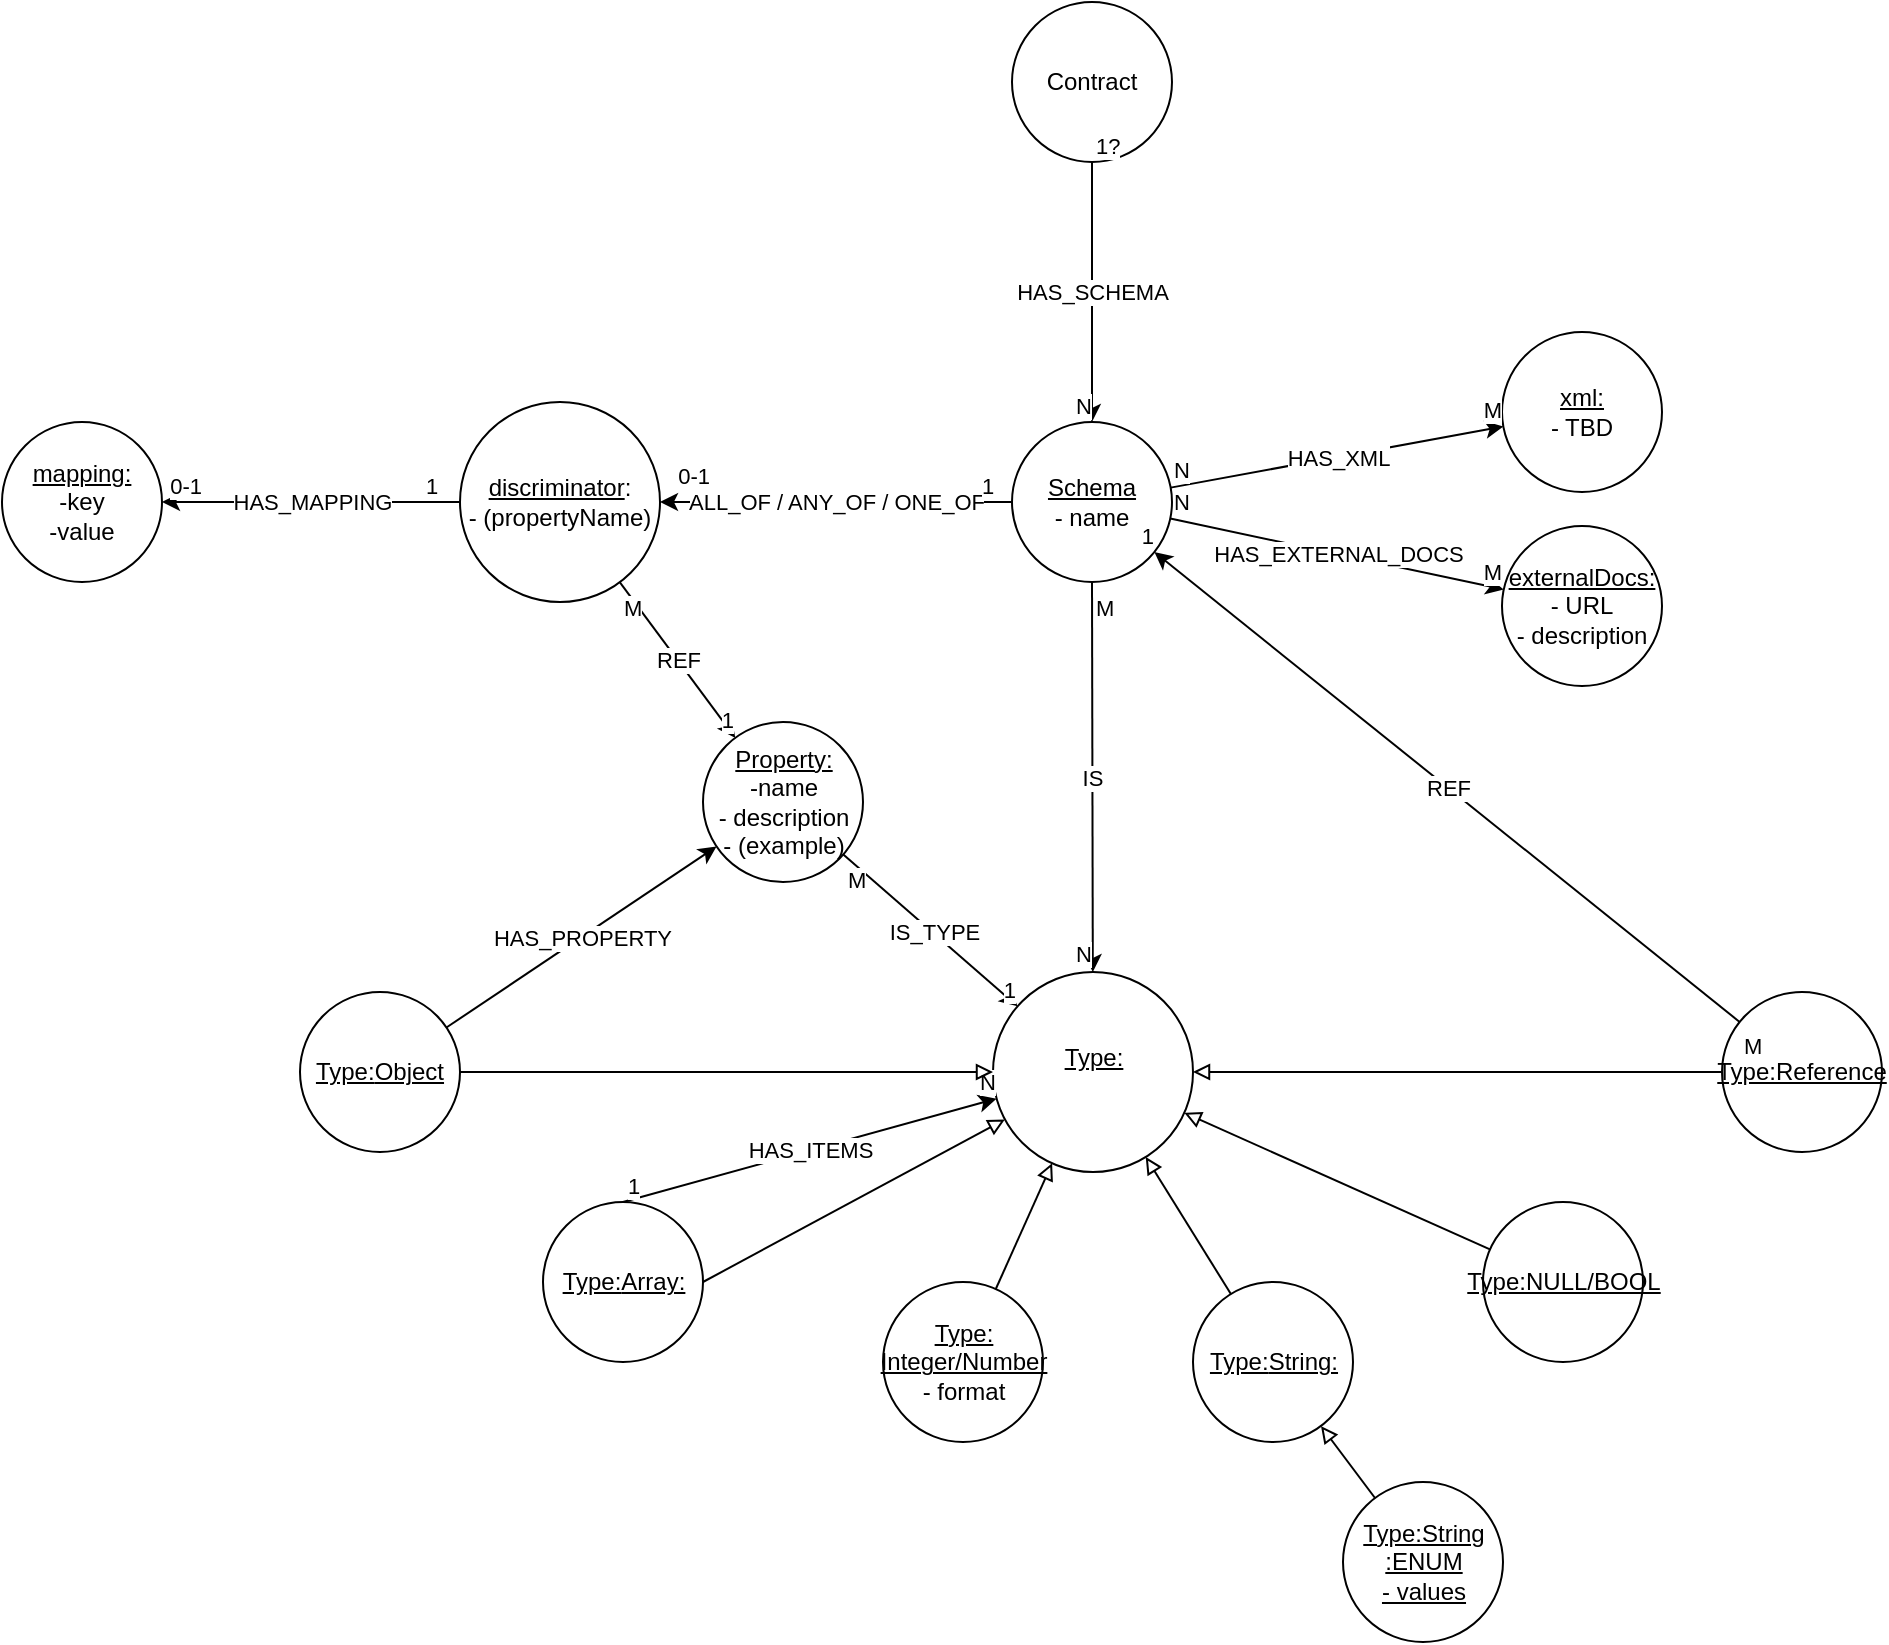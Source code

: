<mxfile version="21.6.6" type="device">
  <diagram name="Page-1" id="RQzIyzp8Y1V32AGrG90v">
    <mxGraphModel dx="1434" dy="803" grid="1" gridSize="10" guides="1" tooltips="1" connect="1" arrows="1" fold="1" page="1" pageScale="1" pageWidth="850" pageHeight="1100" math="0" shadow="0">
      <root>
        <mxCell id="0" />
        <mxCell id="1" parent="0" />
        <mxCell id="1fuxCIHO98j854imEB3C-1" value="Contract" style="ellipse;whiteSpace=wrap;html=1;aspect=fixed;" parent="1" vertex="1">
          <mxGeometry x="515" y="280" width="80" height="80" as="geometry" />
        </mxCell>
        <mxCell id="1fuxCIHO98j854imEB3C-2" value="&lt;div&gt;&lt;u&gt;Schema&lt;/u&gt;&lt;/div&gt;&lt;div&gt;- name&lt;/div&gt;" style="ellipse;whiteSpace=wrap;html=1;aspect=fixed;" parent="1" vertex="1">
          <mxGeometry x="515" y="490" width="80" height="80" as="geometry" />
        </mxCell>
        <mxCell id="1fuxCIHO98j854imEB3C-3" value="" style="endArrow=classic;html=1;rounded=0;" parent="1" source="1fuxCIHO98j854imEB3C-1" target="1fuxCIHO98j854imEB3C-2" edge="1">
          <mxGeometry relative="1" as="geometry">
            <mxPoint x="340" y="500" as="sourcePoint" />
            <mxPoint x="500" y="500" as="targetPoint" />
          </mxGeometry>
        </mxCell>
        <mxCell id="1fuxCIHO98j854imEB3C-4" value="HAS_SCHEMA" style="edgeLabel;resizable=0;html=1;align=center;verticalAlign=middle;" parent="1fuxCIHO98j854imEB3C-3" connectable="0" vertex="1">
          <mxGeometry relative="1" as="geometry" />
        </mxCell>
        <mxCell id="1fuxCIHO98j854imEB3C-5" value="&lt;div&gt;1?&lt;/div&gt;" style="edgeLabel;resizable=0;html=1;align=left;verticalAlign=bottom;" parent="1fuxCIHO98j854imEB3C-3" connectable="0" vertex="1">
          <mxGeometry x="-1" relative="1" as="geometry" />
        </mxCell>
        <mxCell id="1fuxCIHO98j854imEB3C-6" value="N" style="edgeLabel;resizable=0;html=1;align=right;verticalAlign=bottom;" parent="1fuxCIHO98j854imEB3C-3" connectable="0" vertex="1">
          <mxGeometry x="1" relative="1" as="geometry" />
        </mxCell>
        <mxCell id="1fuxCIHO98j854imEB3C-7" value="&lt;u&gt;Type:&lt;/u&gt;&lt;div&gt;&lt;br&gt;&lt;/div&gt;" style="ellipse;whiteSpace=wrap;html=1;aspect=fixed;" parent="1" vertex="1">
          <mxGeometry x="505.5" y="765" width="100" height="100" as="geometry" />
        </mxCell>
        <mxCell id="1fuxCIHO98j854imEB3C-8" value="" style="endArrow=classic;html=1;rounded=0;" parent="1" source="1fuxCIHO98j854imEB3C-2" target="1fuxCIHO98j854imEB3C-7" edge="1">
          <mxGeometry relative="1" as="geometry">
            <mxPoint x="340" y="620" as="sourcePoint" />
            <mxPoint x="500" y="620" as="targetPoint" />
          </mxGeometry>
        </mxCell>
        <mxCell id="1fuxCIHO98j854imEB3C-9" value="IS" style="edgeLabel;resizable=0;html=1;align=center;verticalAlign=middle;" parent="1fuxCIHO98j854imEB3C-8" connectable="0" vertex="1">
          <mxGeometry relative="1" as="geometry" />
        </mxCell>
        <mxCell id="1fuxCIHO98j854imEB3C-10" value="M" style="edgeLabel;resizable=0;html=1;align=left;verticalAlign=bottom;" parent="1fuxCIHO98j854imEB3C-8" connectable="0" vertex="1">
          <mxGeometry x="-1" relative="1" as="geometry">
            <mxPoint y="21" as="offset" />
          </mxGeometry>
        </mxCell>
        <mxCell id="1fuxCIHO98j854imEB3C-11" value="N" style="edgeLabel;resizable=0;html=1;align=right;verticalAlign=bottom;" parent="1fuxCIHO98j854imEB3C-8" connectable="0" vertex="1">
          <mxGeometry x="1" relative="1" as="geometry" />
        </mxCell>
        <mxCell id="1fuxCIHO98j854imEB3C-18" value="&lt;div&gt;&lt;u&gt;Type:&lt;/u&gt;&lt;u&gt;NULL/BOOL&lt;/u&gt;&lt;/div&gt;" style="ellipse;whiteSpace=wrap;html=1;aspect=fixed;" parent="1" vertex="1">
          <mxGeometry x="750.5" y="880" width="80" height="80" as="geometry" />
        </mxCell>
        <mxCell id="1fuxCIHO98j854imEB3C-19" value="&lt;div&gt;&lt;u&gt;Type:&lt;/u&gt;&lt;u&gt;String:&lt;/u&gt;&lt;/div&gt;" style="ellipse;whiteSpace=wrap;html=1;aspect=fixed;" parent="1" vertex="1">
          <mxGeometry x="605.5" y="920" width="80" height="80" as="geometry" />
        </mxCell>
        <mxCell id="1fuxCIHO98j854imEB3C-20" value="&lt;div&gt;&lt;u&gt;Type:&lt;/u&gt;&lt;u&gt;Array:&lt;/u&gt;&lt;/div&gt;" style="ellipse;whiteSpace=wrap;html=1;aspect=fixed;" parent="1" vertex="1">
          <mxGeometry x="280.5" y="880" width="80" height="80" as="geometry" />
        </mxCell>
        <mxCell id="1fuxCIHO98j854imEB3C-21" value="&lt;u&gt;Type:&lt;/u&gt;&lt;u&gt;Object&lt;/u&gt;" style="ellipse;whiteSpace=wrap;html=1;aspect=fixed;" parent="1" vertex="1">
          <mxGeometry x="159" y="775" width="80" height="80" as="geometry" />
        </mxCell>
        <mxCell id="1fuxCIHO98j854imEB3C-22" value="" style="endArrow=classic;html=1;rounded=0;" parent="1" source="1fuxCIHO98j854imEB3C-21" target="ErdUpAK7wFsUqvgxIbg0-1" edge="1">
          <mxGeometry relative="1" as="geometry">
            <mxPoint x="565.5" y="660" as="sourcePoint" />
            <mxPoint x="565.5" y="750" as="targetPoint" />
          </mxGeometry>
        </mxCell>
        <mxCell id="1fuxCIHO98j854imEB3C-23" value="&lt;div&gt;HAS_PROPERTY&lt;/div&gt;" style="edgeLabel;resizable=0;html=1;align=center;verticalAlign=middle;" parent="1fuxCIHO98j854imEB3C-22" connectable="0" vertex="1">
          <mxGeometry relative="1" as="geometry" />
        </mxCell>
        <mxCell id="1fuxCIHO98j854imEB3C-26" value="" style="endArrow=classic;html=1;rounded=0;exitX=0.5;exitY=0;exitDx=0;exitDy=0;" parent="1" source="1fuxCIHO98j854imEB3C-20" target="1fuxCIHO98j854imEB3C-7" edge="1">
          <mxGeometry relative="1" as="geometry">
            <mxPoint x="340.5" y="700" as="sourcePoint" />
            <mxPoint x="500.5" y="700" as="targetPoint" />
          </mxGeometry>
        </mxCell>
        <mxCell id="1fuxCIHO98j854imEB3C-27" value="HAS_ITEMS" style="edgeLabel;resizable=0;html=1;align=center;verticalAlign=middle;" parent="1fuxCIHO98j854imEB3C-26" connectable="0" vertex="1">
          <mxGeometry relative="1" as="geometry" />
        </mxCell>
        <mxCell id="1fuxCIHO98j854imEB3C-28" value="1" style="edgeLabel;resizable=0;html=1;align=left;verticalAlign=bottom;" parent="1fuxCIHO98j854imEB3C-26" connectable="0" vertex="1">
          <mxGeometry x="-1" relative="1" as="geometry" />
        </mxCell>
        <mxCell id="1fuxCIHO98j854imEB3C-29" value="N" style="edgeLabel;resizable=0;html=1;align=right;verticalAlign=bottom;" parent="1fuxCIHO98j854imEB3C-26" connectable="0" vertex="1">
          <mxGeometry x="1" relative="1" as="geometry" />
        </mxCell>
        <mxCell id="1fuxCIHO98j854imEB3C-30" value="&lt;div&gt;&lt;u&gt;Type:&lt;/u&gt;&lt;u&gt;String&lt;br&gt;:ENUM&lt;/u&gt;&lt;/div&gt;&lt;div&gt;&lt;u&gt;- values&lt;br&gt;&lt;/u&gt;&lt;/div&gt;" style="ellipse;whiteSpace=wrap;html=1;aspect=fixed;" parent="1" vertex="1">
          <mxGeometry x="680.5" y="1020" width="80" height="80" as="geometry" />
        </mxCell>
        <mxCell id="1fuxCIHO98j854imEB3C-35" value="" style="endArrow=block;html=1;rounded=0;endFill=0;" parent="1" source="1fuxCIHO98j854imEB3C-21" target="1fuxCIHO98j854imEB3C-7" edge="1">
          <mxGeometry width="50" height="50" relative="1" as="geometry">
            <mxPoint x="400.5" y="720" as="sourcePoint" />
            <mxPoint x="450.5" y="670" as="targetPoint" />
            <Array as="points" />
          </mxGeometry>
        </mxCell>
        <mxCell id="1fuxCIHO98j854imEB3C-36" value="" style="endArrow=block;html=1;rounded=0;endFill=0;exitX=1;exitY=0.5;exitDx=0;exitDy=0;" parent="1" source="1fuxCIHO98j854imEB3C-20" target="1fuxCIHO98j854imEB3C-7" edge="1">
          <mxGeometry width="50" height="50" relative="1" as="geometry">
            <mxPoint x="400.5" y="720" as="sourcePoint" />
            <mxPoint x="450.5" y="670" as="targetPoint" />
            <Array as="points" />
          </mxGeometry>
        </mxCell>
        <mxCell id="1fuxCIHO98j854imEB3C-37" value="" style="endArrow=block;html=1;rounded=0;endFill=0;" parent="1" source="1fuxCIHO98j854imEB3C-19" target="1fuxCIHO98j854imEB3C-7" edge="1">
          <mxGeometry width="50" height="50" relative="1" as="geometry">
            <mxPoint x="400.5" y="720" as="sourcePoint" />
            <mxPoint x="450.5" y="670" as="targetPoint" />
          </mxGeometry>
        </mxCell>
        <mxCell id="1fuxCIHO98j854imEB3C-38" value="" style="endArrow=block;html=1;rounded=0;endFill=0;" parent="1" source="1fuxCIHO98j854imEB3C-18" target="1fuxCIHO98j854imEB3C-7" edge="1">
          <mxGeometry width="50" height="50" relative="1" as="geometry">
            <mxPoint x="400.5" y="720" as="sourcePoint" />
            <mxPoint x="450.5" y="670" as="targetPoint" />
          </mxGeometry>
        </mxCell>
        <mxCell id="1fuxCIHO98j854imEB3C-39" value="" style="endArrow=block;html=1;rounded=0;endFill=0;" parent="1" source="1fuxCIHO98j854imEB3C-30" target="1fuxCIHO98j854imEB3C-19" edge="1">
          <mxGeometry width="50" height="50" relative="1" as="geometry">
            <mxPoint x="400.5" y="720" as="sourcePoint" />
            <mxPoint x="450.5" y="670" as="targetPoint" />
          </mxGeometry>
        </mxCell>
        <mxCell id="1fuxCIHO98j854imEB3C-40" value="&lt;div&gt;&lt;u&gt;discriminator&lt;/u&gt;:&lt;/div&gt;&lt;div&gt;- (propertyName)&lt;/div&gt;" style="ellipse;whiteSpace=wrap;html=1;aspect=fixed;" parent="1" vertex="1">
          <mxGeometry x="239" y="480" width="100" height="100" as="geometry" />
        </mxCell>
        <mxCell id="1fuxCIHO98j854imEB3C-41" value="&lt;div&gt;&lt;u&gt;xml:&lt;br&gt;&lt;/u&gt;&lt;/div&gt;&lt;div&gt;- TBD&lt;br&gt;&lt;/div&gt;" style="ellipse;whiteSpace=wrap;html=1;aspect=fixed;" parent="1" vertex="1">
          <mxGeometry x="760" y="445" width="80" height="80" as="geometry" />
        </mxCell>
        <mxCell id="1fuxCIHO98j854imEB3C-42" value="&lt;div&gt;&lt;u&gt;externalDocs:&lt;/u&gt;&lt;/div&gt;&lt;div&gt;- URL&lt;/div&gt;&lt;div&gt;- description&lt;br&gt;&lt;/div&gt;" style="ellipse;whiteSpace=wrap;html=1;aspect=fixed;" parent="1" vertex="1">
          <mxGeometry x="760" y="542" width="80" height="80" as="geometry" />
        </mxCell>
        <mxCell id="1fuxCIHO98j854imEB3C-43" value="" style="endArrow=classic;html=1;rounded=0;" parent="1" source="1fuxCIHO98j854imEB3C-2" target="1fuxCIHO98j854imEB3C-40" edge="1">
          <mxGeometry relative="1" as="geometry">
            <mxPoint x="570" y="530" as="sourcePoint" />
            <mxPoint x="500" y="620" as="targetPoint" />
          </mxGeometry>
        </mxCell>
        <mxCell id="1fuxCIHO98j854imEB3C-44" value="ALL_OF / ANY_OF / ONE_OF" style="edgeLabel;resizable=0;html=1;align=center;verticalAlign=middle;" parent="1fuxCIHO98j854imEB3C-43" connectable="0" vertex="1">
          <mxGeometry relative="1" as="geometry" />
        </mxCell>
        <mxCell id="1fuxCIHO98j854imEB3C-45" value="1" style="edgeLabel;resizable=0;html=1;align=left;verticalAlign=bottom;" parent="1fuxCIHO98j854imEB3C-43" connectable="0" vertex="1">
          <mxGeometry x="-1" relative="1" as="geometry">
            <mxPoint x="-17" as="offset" />
          </mxGeometry>
        </mxCell>
        <mxCell id="1fuxCIHO98j854imEB3C-46" value="0-1" style="edgeLabel;resizable=0;html=1;align=right;verticalAlign=bottom;" parent="1fuxCIHO98j854imEB3C-43" connectable="0" vertex="1">
          <mxGeometry x="1" relative="1" as="geometry">
            <mxPoint x="25" y="-5" as="offset" />
          </mxGeometry>
        </mxCell>
        <mxCell id="1fuxCIHO98j854imEB3C-47" value="" style="endArrow=classic;html=1;rounded=0;" parent="1" source="1fuxCIHO98j854imEB3C-2" target="1fuxCIHO98j854imEB3C-41" edge="1">
          <mxGeometry relative="1" as="geometry">
            <mxPoint x="340" y="620" as="sourcePoint" />
            <mxPoint x="500" y="620" as="targetPoint" />
          </mxGeometry>
        </mxCell>
        <mxCell id="1fuxCIHO98j854imEB3C-48" value="HAS_XML" style="edgeLabel;resizable=0;html=1;align=center;verticalAlign=middle;" parent="1fuxCIHO98j854imEB3C-47" connectable="0" vertex="1">
          <mxGeometry relative="1" as="geometry" />
        </mxCell>
        <mxCell id="1fuxCIHO98j854imEB3C-49" value="N" style="edgeLabel;resizable=0;html=1;align=left;verticalAlign=bottom;" parent="1fuxCIHO98j854imEB3C-47" connectable="0" vertex="1">
          <mxGeometry x="-1" relative="1" as="geometry" />
        </mxCell>
        <mxCell id="1fuxCIHO98j854imEB3C-50" value="M" style="edgeLabel;resizable=0;html=1;align=right;verticalAlign=bottom;" parent="1fuxCIHO98j854imEB3C-47" connectable="0" vertex="1">
          <mxGeometry x="1" relative="1" as="geometry" />
        </mxCell>
        <mxCell id="1fuxCIHO98j854imEB3C-52" value="" style="endArrow=classic;html=1;rounded=0;" parent="1" source="1fuxCIHO98j854imEB3C-2" target="1fuxCIHO98j854imEB3C-42" edge="1">
          <mxGeometry relative="1" as="geometry">
            <mxPoint x="340" y="620" as="sourcePoint" />
            <mxPoint x="500" y="620" as="targetPoint" />
          </mxGeometry>
        </mxCell>
        <mxCell id="1fuxCIHO98j854imEB3C-53" value="HAS_EXTERNAL_DOCS" style="edgeLabel;resizable=0;html=1;align=center;verticalAlign=middle;" parent="1fuxCIHO98j854imEB3C-52" connectable="0" vertex="1">
          <mxGeometry relative="1" as="geometry" />
        </mxCell>
        <mxCell id="1fuxCIHO98j854imEB3C-54" value="N" style="edgeLabel;resizable=0;html=1;align=left;verticalAlign=bottom;" parent="1fuxCIHO98j854imEB3C-52" connectable="0" vertex="1">
          <mxGeometry x="-1" relative="1" as="geometry" />
        </mxCell>
        <mxCell id="1fuxCIHO98j854imEB3C-55" value="M" style="edgeLabel;resizable=0;html=1;align=right;verticalAlign=bottom;" parent="1fuxCIHO98j854imEB3C-52" connectable="0" vertex="1">
          <mxGeometry x="1" relative="1" as="geometry" />
        </mxCell>
        <mxCell id="XJTGhRkwyUSGSBsS4dj7-6" value="&lt;u&gt;mapping:&lt;/u&gt;&lt;br&gt;&lt;div&gt;-key&lt;/div&gt;&lt;div&gt;-value&lt;br&gt;&lt;/div&gt;" style="ellipse;whiteSpace=wrap;html=1;aspect=fixed;" parent="1" vertex="1">
          <mxGeometry x="10" y="490" width="80" height="80" as="geometry" />
        </mxCell>
        <mxCell id="XJTGhRkwyUSGSBsS4dj7-7" value="" style="endArrow=classic;html=1;rounded=0;exitX=0;exitY=0.5;exitDx=0;exitDy=0;entryX=1;entryY=0.5;entryDx=0;entryDy=0;" parent="1" source="1fuxCIHO98j854imEB3C-40" target="XJTGhRkwyUSGSBsS4dj7-6" edge="1">
          <mxGeometry relative="1" as="geometry">
            <mxPoint x="650" y="620" as="sourcePoint" />
            <mxPoint x="810" y="620" as="targetPoint" />
          </mxGeometry>
        </mxCell>
        <mxCell id="XJTGhRkwyUSGSBsS4dj7-8" value="HAS_MAPPING" style="edgeLabel;resizable=0;html=1;align=center;verticalAlign=middle;" parent="XJTGhRkwyUSGSBsS4dj7-7" connectable="0" vertex="1">
          <mxGeometry relative="1" as="geometry" />
        </mxCell>
        <mxCell id="XJTGhRkwyUSGSBsS4dj7-9" value="1" style="edgeLabel;resizable=0;html=1;align=left;verticalAlign=bottom;" parent="XJTGhRkwyUSGSBsS4dj7-7" connectable="0" vertex="1">
          <mxGeometry x="-1" relative="1" as="geometry">
            <mxPoint x="-19" as="offset" />
          </mxGeometry>
        </mxCell>
        <mxCell id="XJTGhRkwyUSGSBsS4dj7-10" value="0-1" style="edgeLabel;resizable=0;html=1;align=right;verticalAlign=bottom;" parent="XJTGhRkwyUSGSBsS4dj7-7" connectable="0" vertex="1">
          <mxGeometry x="1" relative="1" as="geometry">
            <mxPoint x="20" as="offset" />
          </mxGeometry>
        </mxCell>
        <mxCell id="dxRFTEj9aeOIhhPaI1YU-1" value="&lt;u&gt;Type:&lt;/u&gt;&lt;u&gt;Reference&lt;/u&gt;" style="ellipse;whiteSpace=wrap;html=1;aspect=fixed;" parent="1" vertex="1">
          <mxGeometry x="870" y="775" width="80" height="80" as="geometry" />
        </mxCell>
        <mxCell id="dxRFTEj9aeOIhhPaI1YU-2" value="" style="endArrow=block;html=1;rounded=0;endFill=0;" parent="1" source="dxRFTEj9aeOIhhPaI1YU-1" target="1fuxCIHO98j854imEB3C-7" edge="1">
          <mxGeometry width="50" height="50" relative="1" as="geometry">
            <mxPoint x="633.5" y="974" as="sourcePoint" />
            <mxPoint x="596.5" y="893" as="targetPoint" />
          </mxGeometry>
        </mxCell>
        <mxCell id="dxRFTEj9aeOIhhPaI1YU-3" value="" style="endArrow=classic;html=1;rounded=0;" parent="1" source="dxRFTEj9aeOIhhPaI1YU-1" target="1fuxCIHO98j854imEB3C-2" edge="1">
          <mxGeometry relative="1" as="geometry">
            <mxPoint x="361.5" y="985" as="sourcePoint" />
            <mxPoint x="506.5" y="871" as="targetPoint" />
          </mxGeometry>
        </mxCell>
        <mxCell id="dxRFTEj9aeOIhhPaI1YU-4" value="REF" style="edgeLabel;resizable=0;html=1;align=center;verticalAlign=middle;" parent="dxRFTEj9aeOIhhPaI1YU-3" connectable="0" vertex="1">
          <mxGeometry relative="1" as="geometry" />
        </mxCell>
        <mxCell id="dxRFTEj9aeOIhhPaI1YU-5" value="M" style="edgeLabel;resizable=0;html=1;align=left;verticalAlign=bottom;" parent="dxRFTEj9aeOIhhPaI1YU-3" connectable="0" vertex="1">
          <mxGeometry x="-1" relative="1" as="geometry">
            <mxPoint y="21" as="offset" />
          </mxGeometry>
        </mxCell>
        <mxCell id="dxRFTEj9aeOIhhPaI1YU-6" value="1" style="edgeLabel;resizable=0;html=1;align=right;verticalAlign=bottom;" parent="dxRFTEj9aeOIhhPaI1YU-3" connectable="0" vertex="1">
          <mxGeometry x="1" relative="1" as="geometry" />
        </mxCell>
        <mxCell id="dxRFTEj9aeOIhhPaI1YU-8" value="&lt;div&gt;&lt;u&gt;Type:&lt;/u&gt;&lt;br&gt;&lt;u&gt;Integer/Number&lt;/u&gt;&lt;/div&gt;&lt;div&gt;- format&lt;br&gt;&lt;/div&gt;" style="ellipse;whiteSpace=wrap;html=1;aspect=fixed;" parent="1" vertex="1">
          <mxGeometry x="450.5" y="920" width="80" height="80" as="geometry" />
        </mxCell>
        <mxCell id="d4ke-fxb0Cyf9RBtDtbo-1" value="" style="endArrow=block;html=1;rounded=0;endFill=0;" parent="1" source="dxRFTEj9aeOIhhPaI1YU-8" target="1fuxCIHO98j854imEB3C-7" edge="1">
          <mxGeometry width="50" height="50" relative="1" as="geometry">
            <mxPoint x="634.5" y="936" as="sourcePoint" />
            <mxPoint x="591.5" y="867" as="targetPoint" />
          </mxGeometry>
        </mxCell>
        <mxCell id="ErdUpAK7wFsUqvgxIbg0-1" value="&lt;div&gt;&lt;u&gt;Property:&lt;/u&gt;&lt;/div&gt;&lt;div&gt;-name&lt;br&gt;&lt;div&gt;- description&lt;/div&gt;&lt;/div&gt;&lt;div&gt;&lt;div&gt;- (example)&lt;/div&gt;&lt;/div&gt;" style="ellipse;whiteSpace=wrap;html=1;aspect=fixed;" vertex="1" parent="1">
          <mxGeometry x="360.5" y="640" width="80" height="80" as="geometry" />
        </mxCell>
        <mxCell id="ErdUpAK7wFsUqvgxIbg0-2" value="" style="endArrow=classic;html=1;rounded=0;" edge="1" parent="1" source="1fuxCIHO98j854imEB3C-40" target="ErdUpAK7wFsUqvgxIbg0-1">
          <mxGeometry relative="1" as="geometry">
            <mxPoint x="889" y="800" as="sourcePoint" />
            <mxPoint x="596" y="565" as="targetPoint" />
          </mxGeometry>
        </mxCell>
        <mxCell id="ErdUpAK7wFsUqvgxIbg0-3" value="REF" style="edgeLabel;resizable=0;html=1;align=center;verticalAlign=middle;" connectable="0" vertex="1" parent="ErdUpAK7wFsUqvgxIbg0-2">
          <mxGeometry relative="1" as="geometry" />
        </mxCell>
        <mxCell id="ErdUpAK7wFsUqvgxIbg0-4" value="M" style="edgeLabel;resizable=0;html=1;align=left;verticalAlign=bottom;" connectable="0" vertex="1" parent="ErdUpAK7wFsUqvgxIbg0-2">
          <mxGeometry x="-1" relative="1" as="geometry">
            <mxPoint y="21" as="offset" />
          </mxGeometry>
        </mxCell>
        <mxCell id="ErdUpAK7wFsUqvgxIbg0-5" value="1" style="edgeLabel;resizable=0;html=1;align=right;verticalAlign=bottom;" connectable="0" vertex="1" parent="ErdUpAK7wFsUqvgxIbg0-2">
          <mxGeometry x="1" relative="1" as="geometry" />
        </mxCell>
        <mxCell id="ErdUpAK7wFsUqvgxIbg0-6" value="" style="endArrow=classic;html=1;rounded=0;" edge="1" parent="1" source="ErdUpAK7wFsUqvgxIbg0-1" target="1fuxCIHO98j854imEB3C-7">
          <mxGeometry relative="1" as="geometry">
            <mxPoint x="899" y="810" as="sourcePoint" />
            <mxPoint x="606" y="575" as="targetPoint" />
          </mxGeometry>
        </mxCell>
        <mxCell id="ErdUpAK7wFsUqvgxIbg0-7" value="IS_TYPE" style="edgeLabel;resizable=0;html=1;align=center;verticalAlign=middle;" connectable="0" vertex="1" parent="ErdUpAK7wFsUqvgxIbg0-6">
          <mxGeometry relative="1" as="geometry">
            <mxPoint x="1" as="offset" />
          </mxGeometry>
        </mxCell>
        <mxCell id="ErdUpAK7wFsUqvgxIbg0-8" value="M" style="edgeLabel;resizable=0;html=1;align=left;verticalAlign=bottom;" connectable="0" vertex="1" parent="ErdUpAK7wFsUqvgxIbg0-6">
          <mxGeometry x="-1" relative="1" as="geometry">
            <mxPoint y="21" as="offset" />
          </mxGeometry>
        </mxCell>
        <mxCell id="ErdUpAK7wFsUqvgxIbg0-9" value="1" style="edgeLabel;resizable=0;html=1;align=right;verticalAlign=bottom;" connectable="0" vertex="1" parent="ErdUpAK7wFsUqvgxIbg0-6">
          <mxGeometry x="1" relative="1" as="geometry" />
        </mxCell>
      </root>
    </mxGraphModel>
  </diagram>
</mxfile>
